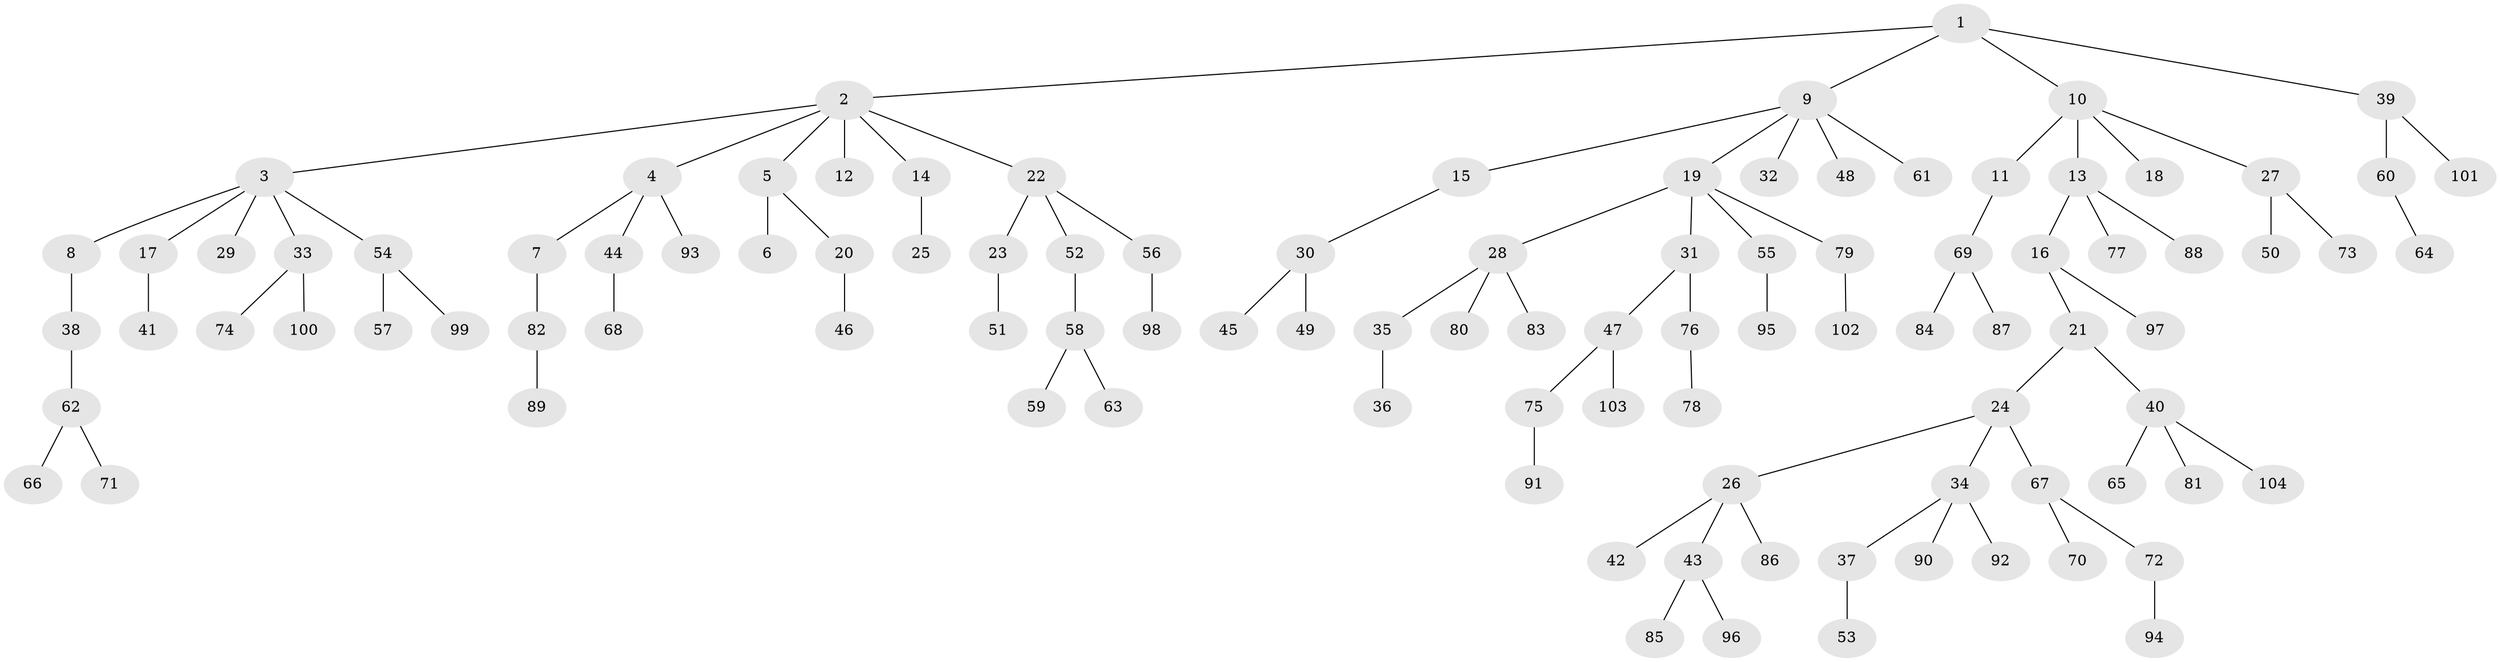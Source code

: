 // Generated by graph-tools (version 1.1) at 2025/50/03/09/25 03:50:18]
// undirected, 104 vertices, 103 edges
graph export_dot {
graph [start="1"]
  node [color=gray90,style=filled];
  1;
  2;
  3;
  4;
  5;
  6;
  7;
  8;
  9;
  10;
  11;
  12;
  13;
  14;
  15;
  16;
  17;
  18;
  19;
  20;
  21;
  22;
  23;
  24;
  25;
  26;
  27;
  28;
  29;
  30;
  31;
  32;
  33;
  34;
  35;
  36;
  37;
  38;
  39;
  40;
  41;
  42;
  43;
  44;
  45;
  46;
  47;
  48;
  49;
  50;
  51;
  52;
  53;
  54;
  55;
  56;
  57;
  58;
  59;
  60;
  61;
  62;
  63;
  64;
  65;
  66;
  67;
  68;
  69;
  70;
  71;
  72;
  73;
  74;
  75;
  76;
  77;
  78;
  79;
  80;
  81;
  82;
  83;
  84;
  85;
  86;
  87;
  88;
  89;
  90;
  91;
  92;
  93;
  94;
  95;
  96;
  97;
  98;
  99;
  100;
  101;
  102;
  103;
  104;
  1 -- 2;
  1 -- 9;
  1 -- 10;
  1 -- 39;
  2 -- 3;
  2 -- 4;
  2 -- 5;
  2 -- 12;
  2 -- 14;
  2 -- 22;
  3 -- 8;
  3 -- 17;
  3 -- 29;
  3 -- 33;
  3 -- 54;
  4 -- 7;
  4 -- 44;
  4 -- 93;
  5 -- 6;
  5 -- 20;
  7 -- 82;
  8 -- 38;
  9 -- 15;
  9 -- 19;
  9 -- 32;
  9 -- 48;
  9 -- 61;
  10 -- 11;
  10 -- 13;
  10 -- 18;
  10 -- 27;
  11 -- 69;
  13 -- 16;
  13 -- 77;
  13 -- 88;
  14 -- 25;
  15 -- 30;
  16 -- 21;
  16 -- 97;
  17 -- 41;
  19 -- 28;
  19 -- 31;
  19 -- 55;
  19 -- 79;
  20 -- 46;
  21 -- 24;
  21 -- 40;
  22 -- 23;
  22 -- 52;
  22 -- 56;
  23 -- 51;
  24 -- 26;
  24 -- 34;
  24 -- 67;
  26 -- 42;
  26 -- 43;
  26 -- 86;
  27 -- 50;
  27 -- 73;
  28 -- 35;
  28 -- 80;
  28 -- 83;
  30 -- 45;
  30 -- 49;
  31 -- 47;
  31 -- 76;
  33 -- 74;
  33 -- 100;
  34 -- 37;
  34 -- 90;
  34 -- 92;
  35 -- 36;
  37 -- 53;
  38 -- 62;
  39 -- 60;
  39 -- 101;
  40 -- 65;
  40 -- 81;
  40 -- 104;
  43 -- 85;
  43 -- 96;
  44 -- 68;
  47 -- 75;
  47 -- 103;
  52 -- 58;
  54 -- 57;
  54 -- 99;
  55 -- 95;
  56 -- 98;
  58 -- 59;
  58 -- 63;
  60 -- 64;
  62 -- 66;
  62 -- 71;
  67 -- 70;
  67 -- 72;
  69 -- 84;
  69 -- 87;
  72 -- 94;
  75 -- 91;
  76 -- 78;
  79 -- 102;
  82 -- 89;
}
